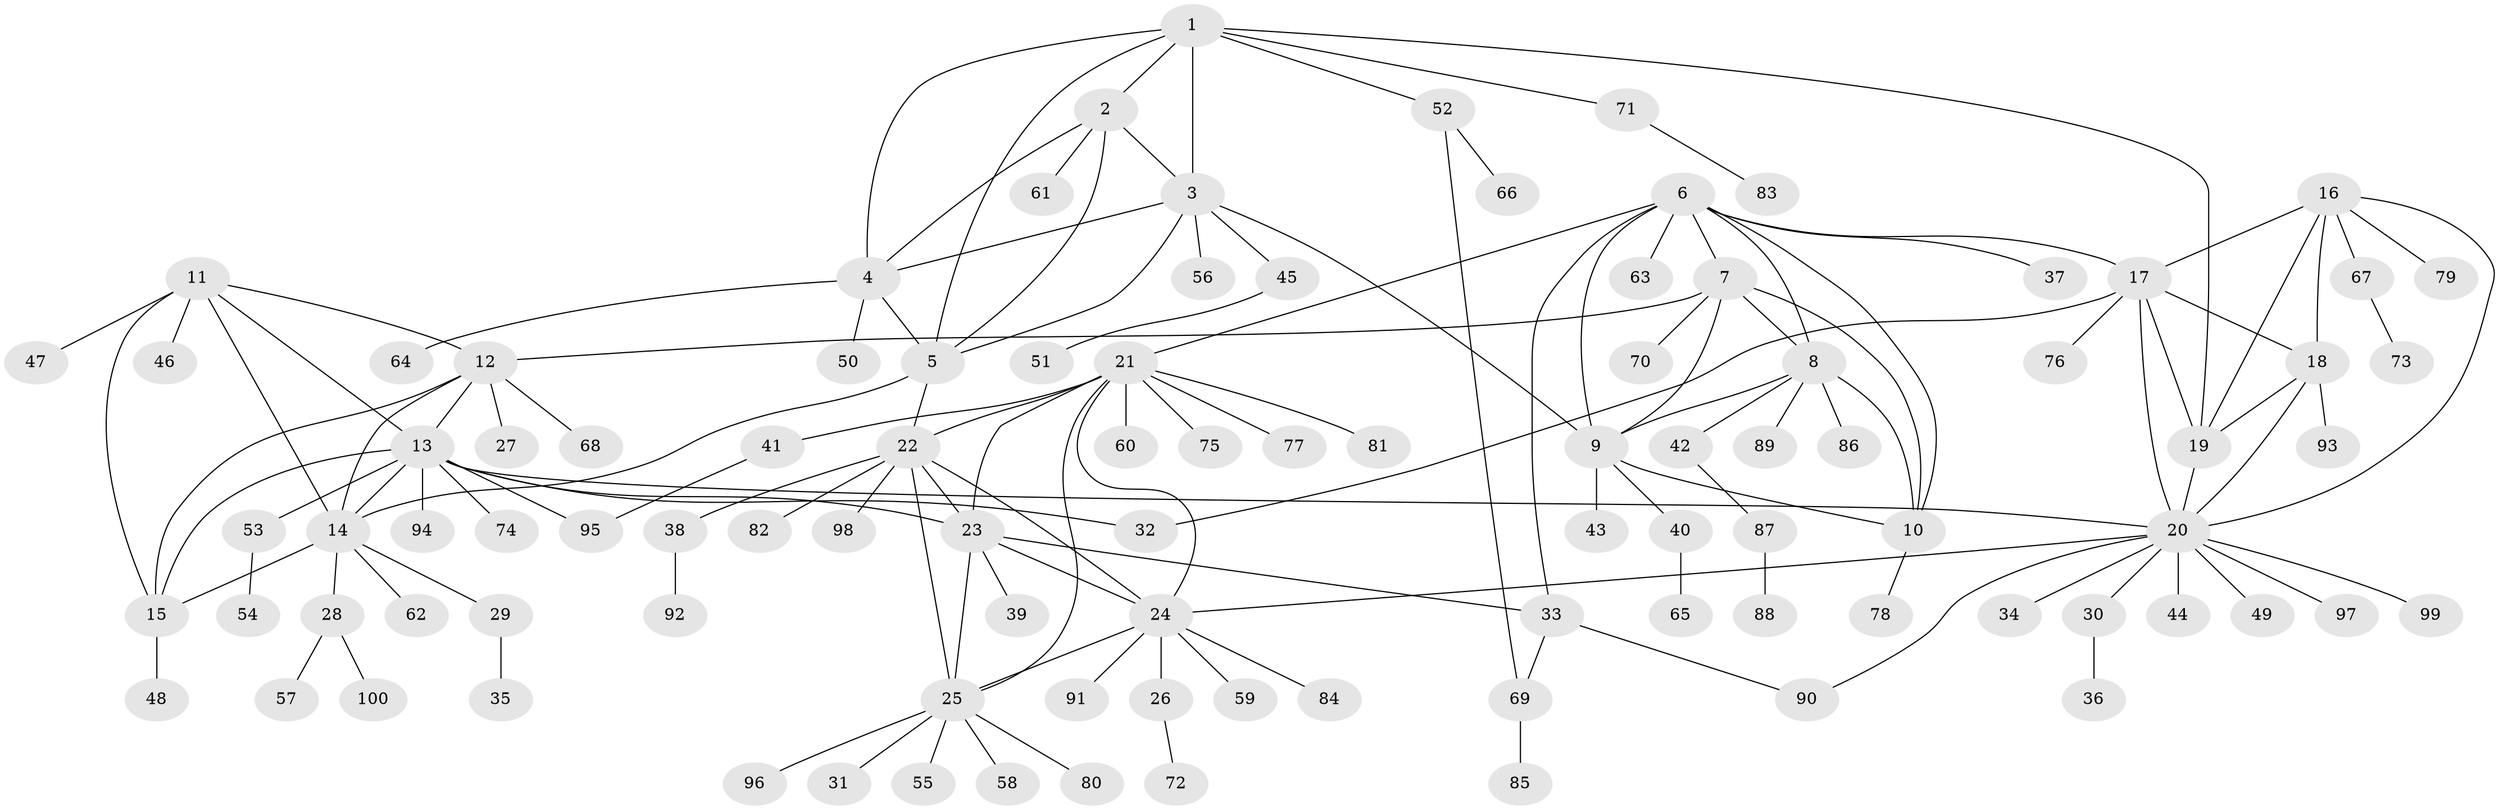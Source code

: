 // Generated by graph-tools (version 1.1) at 2025/26/03/09/25 03:26:38]
// undirected, 100 vertices, 140 edges
graph export_dot {
graph [start="1"]
  node [color=gray90,style=filled];
  1;
  2;
  3;
  4;
  5;
  6;
  7;
  8;
  9;
  10;
  11;
  12;
  13;
  14;
  15;
  16;
  17;
  18;
  19;
  20;
  21;
  22;
  23;
  24;
  25;
  26;
  27;
  28;
  29;
  30;
  31;
  32;
  33;
  34;
  35;
  36;
  37;
  38;
  39;
  40;
  41;
  42;
  43;
  44;
  45;
  46;
  47;
  48;
  49;
  50;
  51;
  52;
  53;
  54;
  55;
  56;
  57;
  58;
  59;
  60;
  61;
  62;
  63;
  64;
  65;
  66;
  67;
  68;
  69;
  70;
  71;
  72;
  73;
  74;
  75;
  76;
  77;
  78;
  79;
  80;
  81;
  82;
  83;
  84;
  85;
  86;
  87;
  88;
  89;
  90;
  91;
  92;
  93;
  94;
  95;
  96;
  97;
  98;
  99;
  100;
  1 -- 2;
  1 -- 3;
  1 -- 4;
  1 -- 5;
  1 -- 19;
  1 -- 52;
  1 -- 71;
  2 -- 3;
  2 -- 4;
  2 -- 5;
  2 -- 61;
  3 -- 4;
  3 -- 5;
  3 -- 9;
  3 -- 45;
  3 -- 56;
  4 -- 5;
  4 -- 50;
  4 -- 64;
  5 -- 14;
  5 -- 22;
  6 -- 7;
  6 -- 8;
  6 -- 9;
  6 -- 10;
  6 -- 17;
  6 -- 21;
  6 -- 33;
  6 -- 37;
  6 -- 63;
  7 -- 8;
  7 -- 9;
  7 -- 10;
  7 -- 12;
  7 -- 70;
  8 -- 9;
  8 -- 10;
  8 -- 42;
  8 -- 86;
  8 -- 89;
  9 -- 10;
  9 -- 40;
  9 -- 43;
  10 -- 78;
  11 -- 12;
  11 -- 13;
  11 -- 14;
  11 -- 15;
  11 -- 46;
  11 -- 47;
  12 -- 13;
  12 -- 14;
  12 -- 15;
  12 -- 27;
  12 -- 68;
  13 -- 14;
  13 -- 15;
  13 -- 20;
  13 -- 23;
  13 -- 32;
  13 -- 53;
  13 -- 74;
  13 -- 94;
  13 -- 95;
  14 -- 15;
  14 -- 28;
  14 -- 29;
  14 -- 62;
  15 -- 48;
  16 -- 17;
  16 -- 18;
  16 -- 19;
  16 -- 20;
  16 -- 67;
  16 -- 79;
  17 -- 18;
  17 -- 19;
  17 -- 20;
  17 -- 32;
  17 -- 76;
  18 -- 19;
  18 -- 20;
  18 -- 93;
  19 -- 20;
  20 -- 24;
  20 -- 30;
  20 -- 34;
  20 -- 44;
  20 -- 49;
  20 -- 90;
  20 -- 97;
  20 -- 99;
  21 -- 22;
  21 -- 23;
  21 -- 24;
  21 -- 25;
  21 -- 41;
  21 -- 60;
  21 -- 75;
  21 -- 77;
  21 -- 81;
  22 -- 23;
  22 -- 24;
  22 -- 25;
  22 -- 38;
  22 -- 82;
  22 -- 98;
  23 -- 24;
  23 -- 25;
  23 -- 33;
  23 -- 39;
  24 -- 25;
  24 -- 26;
  24 -- 59;
  24 -- 84;
  24 -- 91;
  25 -- 31;
  25 -- 55;
  25 -- 58;
  25 -- 80;
  25 -- 96;
  26 -- 72;
  28 -- 57;
  28 -- 100;
  29 -- 35;
  30 -- 36;
  33 -- 69;
  33 -- 90;
  38 -- 92;
  40 -- 65;
  41 -- 95;
  42 -- 87;
  45 -- 51;
  52 -- 66;
  52 -- 69;
  53 -- 54;
  67 -- 73;
  69 -- 85;
  71 -- 83;
  87 -- 88;
}
